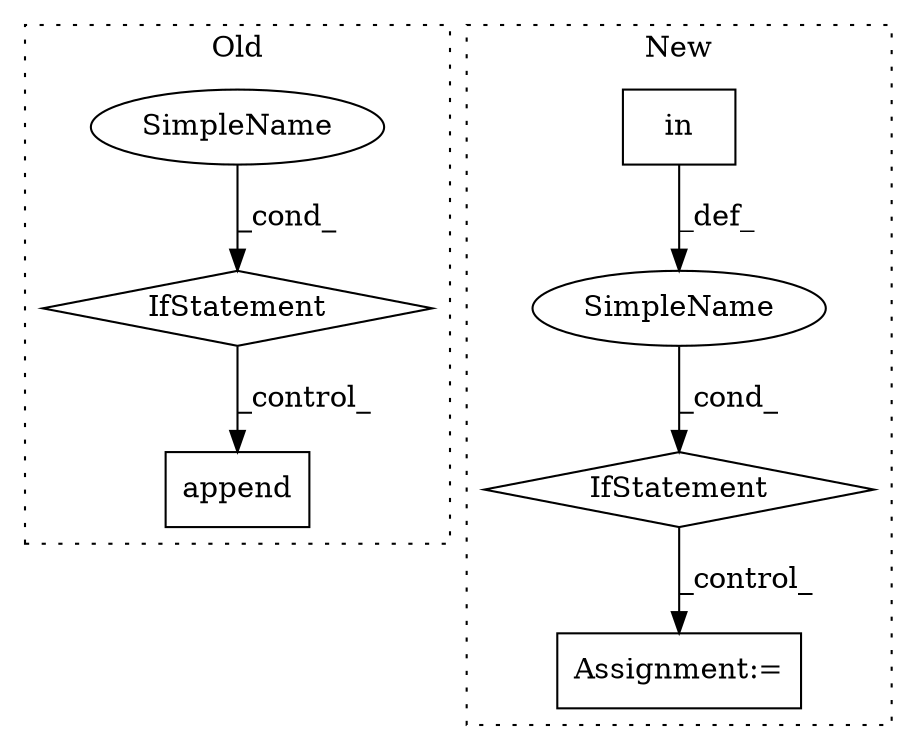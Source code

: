 digraph G {
subgraph cluster0 {
1 [label="append" a="32" s="3764,3780" l="7,1" shape="box"];
6 [label="IfStatement" a="25" s="3725,3745" l="4,2" shape="diamond"];
7 [label="SimpleName" a="42" s="" l="" shape="ellipse"];
label = "Old";
style="dotted";
}
subgraph cluster1 {
2 [label="in" a="105" s="3464" l="11" shape="box"];
3 [label="IfStatement" a="25" s="3454,3475" l="10,2" shape="diamond"];
4 [label="Assignment:=" a="7" s="3543" l="1" shape="box"];
5 [label="SimpleName" a="42" s="" l="" shape="ellipse"];
label = "New";
style="dotted";
}
2 -> 5 [label="_def_"];
3 -> 4 [label="_control_"];
5 -> 3 [label="_cond_"];
6 -> 1 [label="_control_"];
7 -> 6 [label="_cond_"];
}